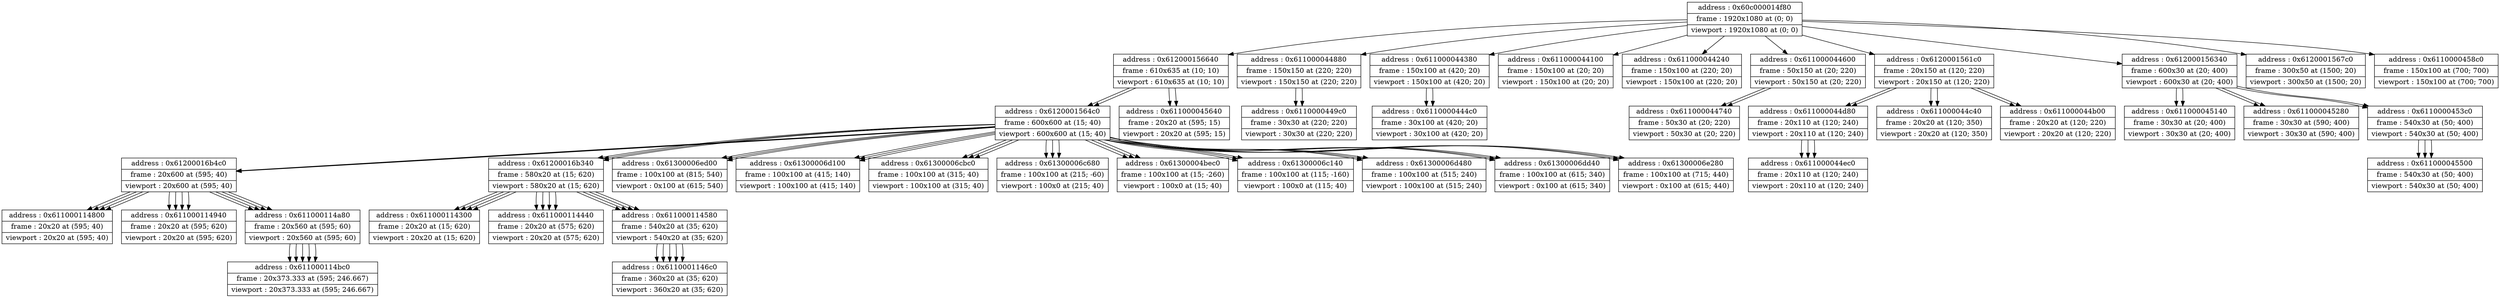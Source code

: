 digraph {
	node [shape=record]
	node0x61200016b4c0 [label = "{address : 0x61200016b4c0 |frame : 20x600 at (595; 40) |viewport : 20x600 at (595; 40)}"];

	 node0x61200016b4c0 -> node0x611000114800 [color=black];
	node0x611000114800 [label = "{address : 0x611000114800 |frame : 20x20 at (595; 40) |viewport : 20x20 at (595; 40)}"];

	 node0x61200016b4c0 -> node0x611000114940 [color=black];
	node0x611000114940 [label = "{address : 0x611000114940 |frame : 20x20 at (595; 620) |viewport : 20x20 at (595; 620)}"];

	 node0x61200016b4c0 -> node0x611000114a80 [color=black];
	node0x611000114a80 [label = "{address : 0x611000114a80 |frame : 20x560 at (595; 60) |viewport : 20x560 at (595; 60)}"];

	 node0x611000114a80 -> node0x611000114bc0 [color=black];
	node0x611000114bc0 [label = "{address : 0x611000114bc0 |frame : 20x373.333 at (595; 246.667) |viewport : 20x373.333 at (595; 246.667)}"];

	node0x61200016b340 [label = "{address : 0x61200016b340 |frame : 580x20 at (15; 620) |viewport : 580x20 at (15; 620)}"];

	 node0x61200016b340 -> node0x611000114300 [color=black];
	node0x611000114300 [label = "{address : 0x611000114300 |frame : 20x20 at (15; 620) |viewport : 20x20 at (15; 620)}"];

	 node0x61200016b340 -> node0x611000114440 [color=black];
	node0x611000114440 [label = "{address : 0x611000114440 |frame : 20x20 at (575; 620) |viewport : 20x20 at (575; 620)}"];

	 node0x61200016b340 -> node0x611000114580 [color=black];
	node0x611000114580 [label = "{address : 0x611000114580 |frame : 540x20 at (35; 620) |viewport : 540x20 at (35; 620)}"];

	 node0x611000114580 -> node0x6110001146c0 [color=black];
	node0x6110001146c0 [label = "{address : 0x6110001146c0 |frame : 360x20 at (35; 620) |viewport : 360x20 at (35; 620)}"];

	node0x61300006ed00 [label = "{address : 0x61300006ed00 |frame : 100x100 at (815; 540) |viewport : 0x100 at (615; 540)}"];

	node0x6110001146c0 [label = "{address : 0x6110001146c0 |frame : 360x20 at (35; 620) |viewport : 360x20 at (35; 620)}"];

	node0x61300006d100 [label = "{address : 0x61300006d100 |frame : 100x100 at (415; 140) |viewport : 100x100 at (415; 140)}"];

	node0x61300006cbc0 [label = "{address : 0x61300006cbc0 |frame : 100x100 at (315; 40) |viewport : 100x100 at (315; 40)}"];

	node0x61300006c680 [label = "{address : 0x61300006c680 |frame : 100x100 at (215; -60) |viewport : 100x0 at (215; 40)}"];

	node0x61300004bec0 [label = "{address : 0x61300004bec0 |frame : 100x100 at (15; -260) |viewport : 100x0 at (15; 40)}"];

	node0x611000114440 [label = "{address : 0x611000114440 |frame : 20x20 at (575; 620) |viewport : 20x20 at (575; 620)}"];

	node0x611000044d80 [label = "{address : 0x611000044d80 |frame : 20x110 at (120; 240) |viewport : 20x110 at (120; 240)}"];

	 node0x611000044d80 -> node0x611000044ec0 [color=black];
	node0x611000044ec0 [label = "{address : 0x611000044ec0 |frame : 20x110 at (120; 240) |viewport : 20x110 at (120; 240)}"];

	node0x611000114580 [label = "{address : 0x611000114580 |frame : 540x20 at (35; 620) |viewport : 540x20 at (35; 620)}"];

	 node0x611000114580 -> node0x6110001146c0 [color=black];
	node0x6110001146c0 [label = "{address : 0x6110001146c0 |frame : 360x20 at (35; 620) |viewport : 360x20 at (35; 620)}"];

	node0x611000044ec0 [label = "{address : 0x611000044ec0 |frame : 20x110 at (120; 240) |viewport : 20x110 at (120; 240)}"];

	node0x611000114300 [label = "{address : 0x611000114300 |frame : 20x20 at (15; 620) |viewport : 20x20 at (15; 620)}"];

	node0x611000044c40 [label = "{address : 0x611000044c40 |frame : 20x20 at (120; 350) |viewport : 20x20 at (120; 350)}"];

	node0x612000156640 [label = "{address : 0x612000156640 |frame : 610x635 at (10; 10) |viewport : 610x635 at (10; 10)}"];

	 node0x612000156640 -> node0x6120001564c0 [color=black];
	node0x6120001564c0 [label = "{address : 0x6120001564c0 |frame : 600x600 at (15; 40) |viewport : 600x600 at (15; 40)}"];

	 node0x6120001564c0 -> node0x61300004bec0 [color=black];
	node0x61300004bec0 [label = "{address : 0x61300004bec0 |frame : 100x100 at (15; -260) |viewport : 100x0 at (15; 40)}"];

	 node0x6120001564c0 -> node0x61300006c140 [color=black];
	node0x61300006c140 [label = "{address : 0x61300006c140 |frame : 100x100 at (115; -160) |viewport : 100x0 at (115; 40)}"];

	 node0x6120001564c0 -> node0x61300006c680 [color=black];
	node0x61300006c680 [label = "{address : 0x61300006c680 |frame : 100x100 at (215; -60) |viewport : 100x0 at (215; 40)}"];

	 node0x6120001564c0 -> node0x61300006cbc0 [color=black];
	node0x61300006cbc0 [label = "{address : 0x61300006cbc0 |frame : 100x100 at (315; 40) |viewport : 100x100 at (315; 40)}"];

	 node0x6120001564c0 -> node0x61300006d100 [color=black];
	node0x61300006d100 [label = "{address : 0x61300006d100 |frame : 100x100 at (415; 140) |viewport : 100x100 at (415; 140)}"];

	 node0x6120001564c0 -> node0x61300006d480 [color=black];
	node0x61300006d480 [label = "{address : 0x61300006d480 |frame : 100x100 at (515; 240) |viewport : 100x100 at (515; 240)}"];

	 node0x6120001564c0 -> node0x61300006dd40 [color=black];
	node0x61300006dd40 [label = "{address : 0x61300006dd40 |frame : 100x100 at (615; 340) |viewport : 0x100 at (615; 340)}"];

	 node0x6120001564c0 -> node0x61300006e280 [color=black];
	node0x61300006e280 [label = "{address : 0x61300006e280 |frame : 100x100 at (715; 440) |viewport : 0x100 at (615; 440)}"];

	 node0x6120001564c0 -> node0x61300006ed00 [color=black];
	node0x61300006ed00 [label = "{address : 0x61300006ed00 |frame : 100x100 at (815; 540) |viewport : 0x100 at (615; 540)}"];

	 node0x6120001564c0 -> node0x61200016b340 [color=black];
	node0x61200016b340 [label = "{address : 0x61200016b340 |frame : 580x20 at (15; 620) |viewport : 580x20 at (15; 620)}"];

	 node0x61200016b340 -> node0x611000114300 [color=black];
	node0x611000114300 [label = "{address : 0x611000114300 |frame : 20x20 at (15; 620) |viewport : 20x20 at (15; 620)}"];

	 node0x61200016b340 -> node0x611000114440 [color=black];
	node0x611000114440 [label = "{address : 0x611000114440 |frame : 20x20 at (575; 620) |viewport : 20x20 at (575; 620)}"];

	 node0x61200016b340 -> node0x611000114580 [color=black];
	node0x611000114580 [label = "{address : 0x611000114580 |frame : 540x20 at (35; 620) |viewport : 540x20 at (35; 620)}"];

	 node0x611000114580 -> node0x6110001146c0 [color=black];
	node0x6110001146c0 [label = "{address : 0x6110001146c0 |frame : 360x20 at (35; 620) |viewport : 360x20 at (35; 620)}"];

	 node0x6120001564c0 -> node0x61200016b4c0 [color=black];
	node0x61200016b4c0 [label = "{address : 0x61200016b4c0 |frame : 20x600 at (595; 40) |viewport : 20x600 at (595; 40)}"];

	 node0x61200016b4c0 -> node0x611000114800 [color=black];
	node0x611000114800 [label = "{address : 0x611000114800 |frame : 20x20 at (595; 40) |viewport : 20x20 at (595; 40)}"];

	 node0x61200016b4c0 -> node0x611000114940 [color=black];
	node0x611000114940 [label = "{address : 0x611000114940 |frame : 20x20 at (595; 620) |viewport : 20x20 at (595; 620)}"];

	 node0x61200016b4c0 -> node0x611000114a80 [color=black];
	node0x611000114a80 [label = "{address : 0x611000114a80 |frame : 20x560 at (595; 60) |viewport : 20x560 at (595; 60)}"];

	 node0x611000114a80 -> node0x611000114bc0 [color=black];
	node0x611000114bc0 [label = "{address : 0x611000114bc0 |frame : 20x373.333 at (595; 246.667) |viewport : 20x373.333 at (595; 246.667)}"];

	 node0x612000156640 -> node0x611000045640 [color=black];
	node0x611000045640 [label = "{address : 0x611000045640 |frame : 20x20 at (595; 15) |viewport : 20x20 at (595; 15)}"];

	node0x611000044b00 [label = "{address : 0x611000044b00 |frame : 20x20 at (120; 220) |viewport : 20x20 at (120; 220)}"];

	node0x611000044880 [label = "{address : 0x611000044880 |frame : 150x150 at (220; 220) |viewport : 150x150 at (220; 220)}"];

	 node0x611000044880 -> node0x6110000449c0 [color=black];
	node0x6110000449c0 [label = "{address : 0x6110000449c0 |frame : 30x30 at (220; 220) |viewport : 30x30 at (220; 220)}"];

	node0x61300006e280 [label = "{address : 0x61300006e280 |frame : 100x100 at (715; 440) |viewport : 0x100 at (615; 440)}"];

	node0x6110000449c0 [label = "{address : 0x6110000449c0 |frame : 30x30 at (220; 220) |viewport : 30x30 at (220; 220)}"];

	node0x611000044740 [label = "{address : 0x611000044740 |frame : 50x30 at (20; 220) |viewport : 50x30 at (20; 220)}"];

	node0x611000044380 [label = "{address : 0x611000044380 |frame : 150x100 at (420; 20) |viewport : 150x100 at (420; 20)}"];

	 node0x611000044380 -> node0x6110000444c0 [color=black];
	node0x6110000444c0 [label = "{address : 0x6110000444c0 |frame : 30x100 at (420; 20) |viewport : 30x100 at (420; 20)}"];

	node0x6110000444c0 [label = "{address : 0x6110000444c0 |frame : 30x100 at (420; 20) |viewport : 30x100 at (420; 20)}"];

	node0x60c000014f80 [label = "{address : 0x60c000014f80 |frame : 1920x1080 at (0; 0) |viewport : 1920x1080 at (0; 0)}"];

	 node0x60c000014f80 -> node0x611000044100 [color=black];
	node0x611000044100 [label = "{address : 0x611000044100 |frame : 150x100 at (20; 20) |viewport : 150x100 at (20; 20)}"];

	 node0x60c000014f80 -> node0x611000044240 [color=black];
	node0x611000044240 [label = "{address : 0x611000044240 |frame : 150x100 at (220; 20) |viewport : 150x100 at (220; 20)}"];

	 node0x60c000014f80 -> node0x611000044380 [color=black];
	node0x611000044380 [label = "{address : 0x611000044380 |frame : 150x100 at (420; 20) |viewport : 150x100 at (420; 20)}"];

	 node0x611000044380 -> node0x6110000444c0 [color=black];
	node0x6110000444c0 [label = "{address : 0x6110000444c0 |frame : 30x100 at (420; 20) |viewport : 30x100 at (420; 20)}"];

	 node0x60c000014f80 -> node0x611000044600 [color=black];
	node0x611000044600 [label = "{address : 0x611000044600 |frame : 50x150 at (20; 220) |viewport : 50x150 at (20; 220)}"];

	 node0x611000044600 -> node0x611000044740 [color=black];
	node0x611000044740 [label = "{address : 0x611000044740 |frame : 50x30 at (20; 220) |viewport : 50x30 at (20; 220)}"];

	 node0x60c000014f80 -> node0x611000044880 [color=black];
	node0x611000044880 [label = "{address : 0x611000044880 |frame : 150x150 at (220; 220) |viewport : 150x150 at (220; 220)}"];

	 node0x611000044880 -> node0x6110000449c0 [color=black];
	node0x6110000449c0 [label = "{address : 0x6110000449c0 |frame : 30x30 at (220; 220) |viewport : 30x30 at (220; 220)}"];

	 node0x60c000014f80 -> node0x6120001561c0 [color=black];
	node0x6120001561c0 [label = "{address : 0x6120001561c0 |frame : 20x150 at (120; 220) |viewport : 20x150 at (120; 220)}"];

	 node0x6120001561c0 -> node0x611000044b00 [color=black];
	node0x611000044b00 [label = "{address : 0x611000044b00 |frame : 20x20 at (120; 220) |viewport : 20x20 at (120; 220)}"];

	 node0x6120001561c0 -> node0x611000044c40 [color=black];
	node0x611000044c40 [label = "{address : 0x611000044c40 |frame : 20x20 at (120; 350) |viewport : 20x20 at (120; 350)}"];

	 node0x6120001561c0 -> node0x611000044d80 [color=black];
	node0x611000044d80 [label = "{address : 0x611000044d80 |frame : 20x110 at (120; 240) |viewport : 20x110 at (120; 240)}"];

	 node0x611000044d80 -> node0x611000044ec0 [color=black];
	node0x611000044ec0 [label = "{address : 0x611000044ec0 |frame : 20x110 at (120; 240) |viewport : 20x110 at (120; 240)}"];

	 node0x60c000014f80 -> node0x612000156340 [color=black];
	node0x612000156340 [label = "{address : 0x612000156340 |frame : 600x30 at (20; 400) |viewport : 600x30 at (20; 400)}"];

	 node0x612000156340 -> node0x611000045140 [color=black];
	node0x611000045140 [label = "{address : 0x611000045140 |frame : 30x30 at (20; 400) |viewport : 30x30 at (20; 400)}"];

	 node0x612000156340 -> node0x611000045280 [color=black];
	node0x611000045280 [label = "{address : 0x611000045280 |frame : 30x30 at (590; 400) |viewport : 30x30 at (590; 400)}"];

	 node0x612000156340 -> node0x6110000453c0 [color=black];
	node0x6110000453c0 [label = "{address : 0x6110000453c0 |frame : 540x30 at (50; 400) |viewport : 540x30 at (50; 400)}"];

	 node0x6110000453c0 -> node0x611000045500 [color=black];
	node0x611000045500 [label = "{address : 0x611000045500 |frame : 540x30 at (50; 400) |viewport : 540x30 at (50; 400)}"];

	 node0x60c000014f80 -> node0x612000156640 [color=black];
	node0x612000156640 [label = "{address : 0x612000156640 |frame : 610x635 at (10; 10) |viewport : 610x635 at (10; 10)}"];

	 node0x612000156640 -> node0x6120001564c0 [color=black];
	node0x6120001564c0 [label = "{address : 0x6120001564c0 |frame : 600x600 at (15; 40) |viewport : 600x600 at (15; 40)}"];

	 node0x6120001564c0 -> node0x61300004bec0 [color=black];
	node0x61300004bec0 [label = "{address : 0x61300004bec0 |frame : 100x100 at (15; -260) |viewport : 100x0 at (15; 40)}"];

	 node0x6120001564c0 -> node0x61300006c140 [color=black];
	node0x61300006c140 [label = "{address : 0x61300006c140 |frame : 100x100 at (115; -160) |viewport : 100x0 at (115; 40)}"];

	 node0x6120001564c0 -> node0x61300006c680 [color=black];
	node0x61300006c680 [label = "{address : 0x61300006c680 |frame : 100x100 at (215; -60) |viewport : 100x0 at (215; 40)}"];

	 node0x6120001564c0 -> node0x61300006cbc0 [color=black];
	node0x61300006cbc0 [label = "{address : 0x61300006cbc0 |frame : 100x100 at (315; 40) |viewport : 100x100 at (315; 40)}"];

	 node0x6120001564c0 -> node0x61300006d100 [color=black];
	node0x61300006d100 [label = "{address : 0x61300006d100 |frame : 100x100 at (415; 140) |viewport : 100x100 at (415; 140)}"];

	 node0x6120001564c0 -> node0x61300006d480 [color=black];
	node0x61300006d480 [label = "{address : 0x61300006d480 |frame : 100x100 at (515; 240) |viewport : 100x100 at (515; 240)}"];

	 node0x6120001564c0 -> node0x61300006dd40 [color=black];
	node0x61300006dd40 [label = "{address : 0x61300006dd40 |frame : 100x100 at (615; 340) |viewport : 0x100 at (615; 340)}"];

	 node0x6120001564c0 -> node0x61300006e280 [color=black];
	node0x61300006e280 [label = "{address : 0x61300006e280 |frame : 100x100 at (715; 440) |viewport : 0x100 at (615; 440)}"];

	 node0x6120001564c0 -> node0x61300006ed00 [color=black];
	node0x61300006ed00 [label = "{address : 0x61300006ed00 |frame : 100x100 at (815; 540) |viewport : 0x100 at (615; 540)}"];

	 node0x6120001564c0 -> node0x61200016b340 [color=black];
	node0x61200016b340 [label = "{address : 0x61200016b340 |frame : 580x20 at (15; 620) |viewport : 580x20 at (15; 620)}"];

	 node0x61200016b340 -> node0x611000114300 [color=black];
	node0x611000114300 [label = "{address : 0x611000114300 |frame : 20x20 at (15; 620) |viewport : 20x20 at (15; 620)}"];

	 node0x61200016b340 -> node0x611000114440 [color=black];
	node0x611000114440 [label = "{address : 0x611000114440 |frame : 20x20 at (575; 620) |viewport : 20x20 at (575; 620)}"];

	 node0x61200016b340 -> node0x611000114580 [color=black];
	node0x611000114580 [label = "{address : 0x611000114580 |frame : 540x20 at (35; 620) |viewport : 540x20 at (35; 620)}"];

	 node0x611000114580 -> node0x6110001146c0 [color=black];
	node0x6110001146c0 [label = "{address : 0x6110001146c0 |frame : 360x20 at (35; 620) |viewport : 360x20 at (35; 620)}"];

	 node0x6120001564c0 -> node0x61200016b4c0 [color=black];
	node0x61200016b4c0 [label = "{address : 0x61200016b4c0 |frame : 20x600 at (595; 40) |viewport : 20x600 at (595; 40)}"];

	 node0x61200016b4c0 -> node0x611000114800 [color=black];
	node0x611000114800 [label = "{address : 0x611000114800 |frame : 20x20 at (595; 40) |viewport : 20x20 at (595; 40)}"];

	 node0x61200016b4c0 -> node0x611000114940 [color=black];
	node0x611000114940 [label = "{address : 0x611000114940 |frame : 20x20 at (595; 620) |viewport : 20x20 at (595; 620)}"];

	 node0x61200016b4c0 -> node0x611000114a80 [color=black];
	node0x611000114a80 [label = "{address : 0x611000114a80 |frame : 20x560 at (595; 60) |viewport : 20x560 at (595; 60)}"];

	 node0x611000114a80 -> node0x611000114bc0 [color=black];
	node0x611000114bc0 [label = "{address : 0x611000114bc0 |frame : 20x373.333 at (595; 246.667) |viewport : 20x373.333 at (595; 246.667)}"];

	 node0x612000156640 -> node0x611000045640 [color=black];
	node0x611000045640 [label = "{address : 0x611000045640 |frame : 20x20 at (595; 15) |viewport : 20x20 at (595; 15)}"];

	 node0x60c000014f80 -> node0x6120001567c0 [color=black];
	node0x6120001567c0 [label = "{address : 0x6120001567c0 |frame : 300x50 at (1500; 20) |viewport : 300x50 at (1500; 20)}"];

	 node0x60c000014f80 -> node0x6110000458c0 [color=black];
	node0x6110000458c0 [label = "{address : 0x6110000458c0 |frame : 150x100 at (700; 700) |viewport : 150x100 at (700; 700)}"];

	node0x611000044240 [label = "{address : 0x611000044240 |frame : 150x100 at (220; 20) |viewport : 150x100 at (220; 20)}"];

	node0x611000044100 [label = "{address : 0x611000044100 |frame : 150x100 at (20; 20) |viewport : 150x100 at (20; 20)}"];

	node0x61300006dd40 [label = "{address : 0x61300006dd40 |frame : 100x100 at (615; 340) |viewport : 0x100 at (615; 340)}"];

	node0x6120001561c0 [label = "{address : 0x6120001561c0 |frame : 20x150 at (120; 220) |viewport : 20x150 at (120; 220)}"];

	 node0x6120001561c0 -> node0x611000044b00 [color=black];
	node0x611000044b00 [label = "{address : 0x611000044b00 |frame : 20x20 at (120; 220) |viewport : 20x20 at (120; 220)}"];

	 node0x6120001561c0 -> node0x611000044c40 [color=black];
	node0x611000044c40 [label = "{address : 0x611000044c40 |frame : 20x20 at (120; 350) |viewport : 20x20 at (120; 350)}"];

	 node0x6120001561c0 -> node0x611000044d80 [color=black];
	node0x611000044d80 [label = "{address : 0x611000044d80 |frame : 20x110 at (120; 240) |viewport : 20x110 at (120; 240)}"];

	 node0x611000044d80 -> node0x611000044ec0 [color=black];
	node0x611000044ec0 [label = "{address : 0x611000044ec0 |frame : 20x110 at (120; 240) |viewport : 20x110 at (120; 240)}"];

	node0x6120001564c0 [label = "{address : 0x6120001564c0 |frame : 600x600 at (15; 40) |viewport : 600x600 at (15; 40)}"];

	 node0x6120001564c0 -> node0x61300004bec0 [color=black];
	node0x61300004bec0 [label = "{address : 0x61300004bec0 |frame : 100x100 at (15; -260) |viewport : 100x0 at (15; 40)}"];

	 node0x6120001564c0 -> node0x61300006c140 [color=black];
	node0x61300006c140 [label = "{address : 0x61300006c140 |frame : 100x100 at (115; -160) |viewport : 100x0 at (115; 40)}"];

	 node0x6120001564c0 -> node0x61300006c680 [color=black];
	node0x61300006c680 [label = "{address : 0x61300006c680 |frame : 100x100 at (215; -60) |viewport : 100x0 at (215; 40)}"];

	 node0x6120001564c0 -> node0x61300006cbc0 [color=black];
	node0x61300006cbc0 [label = "{address : 0x61300006cbc0 |frame : 100x100 at (315; 40) |viewport : 100x100 at (315; 40)}"];

	 node0x6120001564c0 -> node0x61300006d100 [color=black];
	node0x61300006d100 [label = "{address : 0x61300006d100 |frame : 100x100 at (415; 140) |viewport : 100x100 at (415; 140)}"];

	 node0x6120001564c0 -> node0x61300006d480 [color=black];
	node0x61300006d480 [label = "{address : 0x61300006d480 |frame : 100x100 at (515; 240) |viewport : 100x100 at (515; 240)}"];

	 node0x6120001564c0 -> node0x61300006dd40 [color=black];
	node0x61300006dd40 [label = "{address : 0x61300006dd40 |frame : 100x100 at (615; 340) |viewport : 0x100 at (615; 340)}"];

	 node0x6120001564c0 -> node0x61300006e280 [color=black];
	node0x61300006e280 [label = "{address : 0x61300006e280 |frame : 100x100 at (715; 440) |viewport : 0x100 at (615; 440)}"];

	 node0x6120001564c0 -> node0x61300006ed00 [color=black];
	node0x61300006ed00 [label = "{address : 0x61300006ed00 |frame : 100x100 at (815; 540) |viewport : 0x100 at (615; 540)}"];

	 node0x6120001564c0 -> node0x61200016b340 [color=black];
	node0x61200016b340 [label = "{address : 0x61200016b340 |frame : 580x20 at (15; 620) |viewport : 580x20 at (15; 620)}"];

	 node0x61200016b340 -> node0x611000114300 [color=black];
	node0x611000114300 [label = "{address : 0x611000114300 |frame : 20x20 at (15; 620) |viewport : 20x20 at (15; 620)}"];

	 node0x61200016b340 -> node0x611000114440 [color=black];
	node0x611000114440 [label = "{address : 0x611000114440 |frame : 20x20 at (575; 620) |viewport : 20x20 at (575; 620)}"];

	 node0x61200016b340 -> node0x611000114580 [color=black];
	node0x611000114580 [label = "{address : 0x611000114580 |frame : 540x20 at (35; 620) |viewport : 540x20 at (35; 620)}"];

	 node0x611000114580 -> node0x6110001146c0 [color=black];
	node0x6110001146c0 [label = "{address : 0x6110001146c0 |frame : 360x20 at (35; 620) |viewport : 360x20 at (35; 620)}"];

	 node0x6120001564c0 -> node0x61200016b4c0 [color=black];
	node0x61200016b4c0 [label = "{address : 0x61200016b4c0 |frame : 20x600 at (595; 40) |viewport : 20x600 at (595; 40)}"];

	 node0x61200016b4c0 -> node0x611000114800 [color=black];
	node0x611000114800 [label = "{address : 0x611000114800 |frame : 20x20 at (595; 40) |viewport : 20x20 at (595; 40)}"];

	 node0x61200016b4c0 -> node0x611000114940 [color=black];
	node0x611000114940 [label = "{address : 0x611000114940 |frame : 20x20 at (595; 620) |viewport : 20x20 at (595; 620)}"];

	 node0x61200016b4c0 -> node0x611000114a80 [color=black];
	node0x611000114a80 [label = "{address : 0x611000114a80 |frame : 20x560 at (595; 60) |viewport : 20x560 at (595; 60)}"];

	 node0x611000114a80 -> node0x611000114bc0 [color=black];
	node0x611000114bc0 [label = "{address : 0x611000114bc0 |frame : 20x373.333 at (595; 246.667) |viewport : 20x373.333 at (595; 246.667)}"];

	node0x611000045640 [label = "{address : 0x611000045640 |frame : 20x20 at (595; 15) |viewport : 20x20 at (595; 15)}"];

	node0x611000114800 [label = "{address : 0x611000114800 |frame : 20x20 at (595; 40) |viewport : 20x20 at (595; 40)}"];

	node0x611000045140 [label = "{address : 0x611000045140 |frame : 30x30 at (20; 400) |viewport : 30x30 at (20; 400)}"];

	node0x611000114940 [label = "{address : 0x611000114940 |frame : 20x20 at (595; 620) |viewport : 20x20 at (595; 620)}"];

	node0x611000045280 [label = "{address : 0x611000045280 |frame : 30x30 at (590; 400) |viewport : 30x30 at (590; 400)}"];

	node0x611000114bc0 [label = "{address : 0x611000114bc0 |frame : 20x373.333 at (595; 246.667) |viewport : 20x373.333 at (595; 246.667)}"];

	node0x611000045500 [label = "{address : 0x611000045500 |frame : 540x30 at (50; 400) |viewport : 540x30 at (50; 400)}"];

	node0x61300006d480 [label = "{address : 0x61300006d480 |frame : 100x100 at (515; 240) |viewport : 100x100 at (515; 240)}"];

	node0x6120001567c0 [label = "{address : 0x6120001567c0 |frame : 300x50 at (1500; 20) |viewport : 300x50 at (1500; 20)}"];

	node0x611000114a80 [label = "{address : 0x611000114a80 |frame : 20x560 at (595; 60) |viewport : 20x560 at (595; 60)}"];

	 node0x611000114a80 -> node0x611000114bc0 [color=black];
	node0x611000114bc0 [label = "{address : 0x611000114bc0 |frame : 20x373.333 at (595; 246.667) |viewport : 20x373.333 at (595; 246.667)}"];

	node0x6110000453c0 [label = "{address : 0x6110000453c0 |frame : 540x30 at (50; 400) |viewport : 540x30 at (50; 400)}"];

	 node0x6110000453c0 -> node0x611000045500 [color=black];
	node0x611000045500 [label = "{address : 0x611000045500 |frame : 540x30 at (50; 400) |viewport : 540x30 at (50; 400)}"];

	node0x61300006c140 [label = "{address : 0x61300006c140 |frame : 100x100 at (115; -160) |viewport : 100x0 at (115; 40)}"];

	node0x611000044600 [label = "{address : 0x611000044600 |frame : 50x150 at (20; 220) |viewport : 50x150 at (20; 220)}"];

	 node0x611000044600 -> node0x611000044740 [color=black];
	node0x611000044740 [label = "{address : 0x611000044740 |frame : 50x30 at (20; 220) |viewport : 50x30 at (20; 220)}"];

	node0x612000156340 [label = "{address : 0x612000156340 |frame : 600x30 at (20; 400) |viewport : 600x30 at (20; 400)}"];

	 node0x612000156340 -> node0x611000045140 [color=black];
	node0x611000045140 [label = "{address : 0x611000045140 |frame : 30x30 at (20; 400) |viewport : 30x30 at (20; 400)}"];

	 node0x612000156340 -> node0x611000045280 [color=black];
	node0x611000045280 [label = "{address : 0x611000045280 |frame : 30x30 at (590; 400) |viewport : 30x30 at (590; 400)}"];

	 node0x612000156340 -> node0x6110000453c0 [color=black];
	node0x6110000453c0 [label = "{address : 0x6110000453c0 |frame : 540x30 at (50; 400) |viewport : 540x30 at (50; 400)}"];

	 node0x6110000453c0 -> node0x611000045500 [color=black];
	node0x611000045500 [label = "{address : 0x611000045500 |frame : 540x30 at (50; 400) |viewport : 540x30 at (50; 400)}"];

	node0x6110000458c0 [label = "{address : 0x6110000458c0 |frame : 150x100 at (700; 700) |viewport : 150x100 at (700; 700)}"];

}
